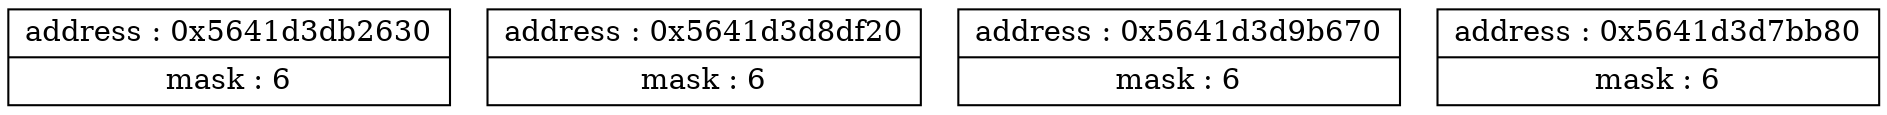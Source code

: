 digraph {
	node [shape=record]
	node0x5641d3db2630 [label = "{address : 0x5641d3db2630 |mask : 6}"];

	node0x5641d3d8df20 [label = "{address : 0x5641d3d8df20 |mask : 6}"];

	node0x5641d3d9b670 [label = "{address : 0x5641d3d9b670 |mask : 6}"];

	node0x5641d3d7bb80 [label = "{address : 0x5641d3d7bb80 |mask : 6}"];

}
